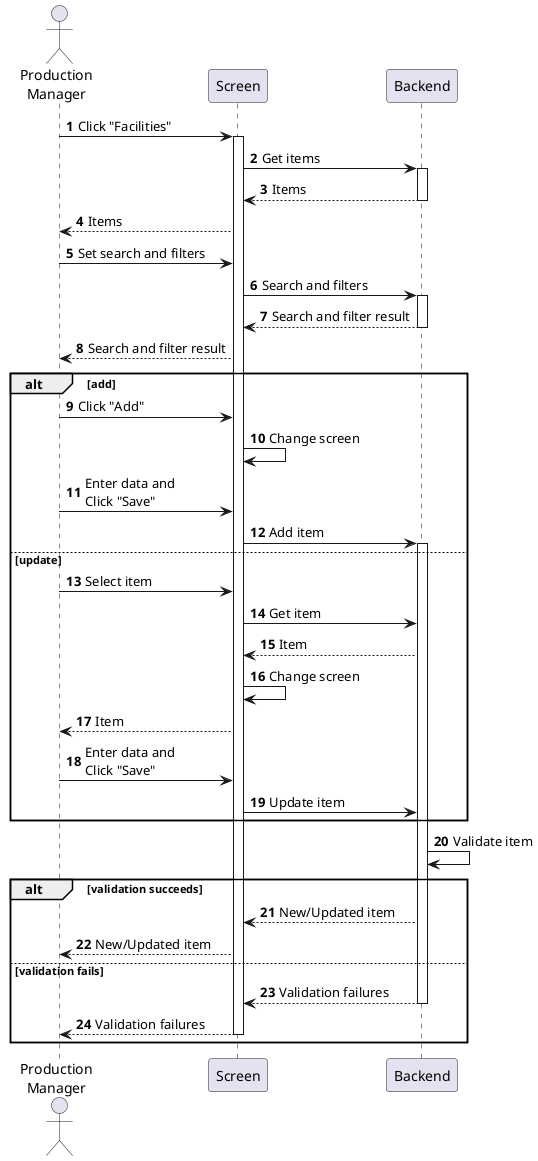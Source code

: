@startuml production-manufacturing-facility-manage
autonumber

actor "Production\nManager" as a
participant Screen as f
participant Backend as b

a -> f : Click "Facilities"
activate f
f -> b : Get items
activate b
return Items
f --> a : Items
a -> f : Set search and filters
f -> b : Search and filters
activate b
return Search and filter result
f --> a : Search and filter result

alt add
    a -> f : Click "Add"
    f -> f : Change screen
    a -> f : Enter data and\nClick "Save"
    f -> b : Add item
    activate b
else update
    a -> f : Select item
    f -> b : Get item
    b --> f : Item
    f -> f : Change screen
    f --> a : Item
    a -> f : Enter data and\nClick "Save"
    f -> b : Update item
end

b -> b : Validate item

alt validation succeeds
    b --> f : New/Updated item
    f --> a : New/Updated item
else validation fails
    return Validation failures
    return Validation failures
end
@enduml